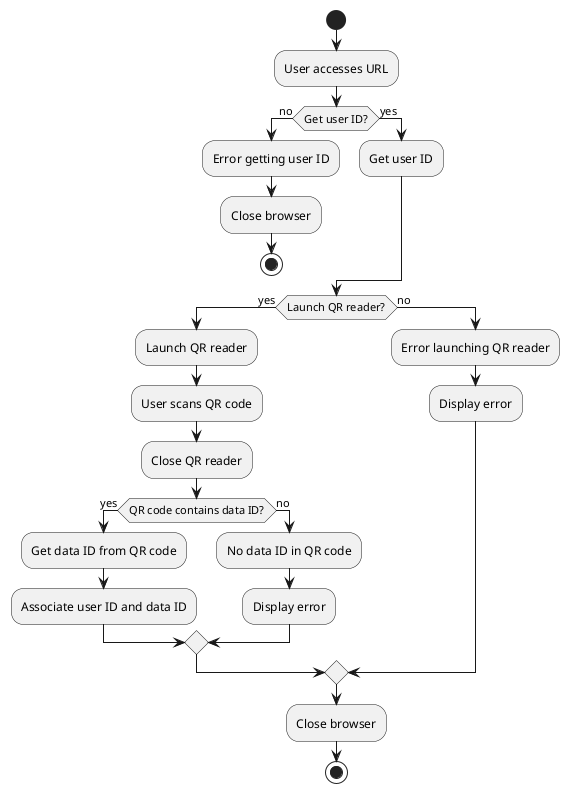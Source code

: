 @startuml Furure Activity

start

:User accesses URL;

if (Get user ID?) then (no)
  :Error getting user ID;
  :Close browser;
  stop
else (yes)
  :Get user ID;
endif

if (Launch QR reader?) then (yes)
  :Launch QR reader;
  :User scans QR code;
  :Close QR reader;

  if (QR code contains data ID?) then (yes)
    :Get data ID from QR code;
    :Associate user ID and data ID;
  else (no)
    :No data ID in QR code;
    :Display error;
  endif
else (no)
  :Error launching QR reader;
  :Display error;
endif

:Close browser;

stop

@enduml